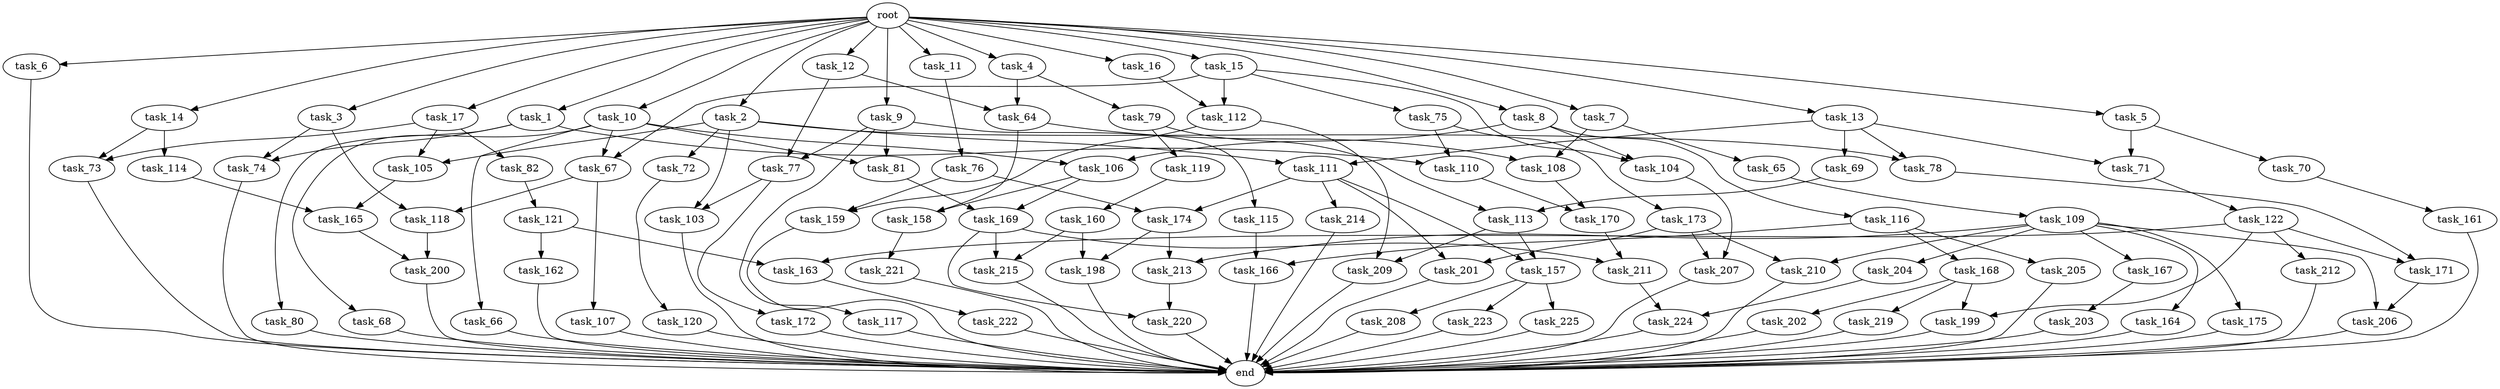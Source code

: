 digraph G {
  root [size="0.000000"];
  task_1 [size="102.400000"];
  task_2 [size="102.400000"];
  task_3 [size="102.400000"];
  task_4 [size="102.400000"];
  task_5 [size="102.400000"];
  task_6 [size="102.400000"];
  task_7 [size="102.400000"];
  task_8 [size="102.400000"];
  task_9 [size="102.400000"];
  task_10 [size="102.400000"];
  task_11 [size="102.400000"];
  task_12 [size="102.400000"];
  task_13 [size="102.400000"];
  task_14 [size="102.400000"];
  task_15 [size="102.400000"];
  task_16 [size="102.400000"];
  task_17 [size="102.400000"];
  task_64 [size="24910810316.800003"];
  task_65 [size="85899345920.000000"];
  task_66 [size="3435973836.800000"];
  task_67 [size="73014444032.000000"];
  task_68 [size="3435973836.800000"];
  task_69 [size="54975581388.800003"];
  task_70 [size="21474836480.000000"];
  task_71 [size="76450417868.800003"];
  task_72 [size="69578470195.199997"];
  task_73 [size="21474836480.000000"];
  task_74 [size="58411555225.600006"];
  task_75 [size="69578470195.199997"];
  task_76 [size="54975581388.800003"];
  task_77 [size="58411555225.600006"];
  task_78 [size="124554051584.000000"];
  task_79 [size="21474836480.000000"];
  task_80 [size="54975581388.800003"];
  task_81 [size="58411555225.600006"];
  task_82 [size="13743895347.200001"];
  task_103 [size="91053306675.200012"];
  task_104 [size="100502234726.400009"];
  task_105 [size="83322365542.400009"];
  task_106 [size="34359738368.000000"];
  task_107 [size="7730941132.800000"];
  task_108 [size="140874927308.800018"];
  task_109 [size="13743895347.200001"];
  task_110 [size="76450417868.800003"];
  task_111 [size="124554051584.000000"];
  task_112 [size="139156940390.399994"];
  task_113 [size="77309411328.000000"];
  task_114 [size="7730941132.800000"];
  task_115 [size="54975581388.800003"];
  task_116 [size="30923764531.200001"];
  task_117 [size="54975581388.800003"];
  task_118 [size="11166914969.600000"];
  task_119 [size="69578470195.199997"];
  task_120 [size="21474836480.000000"];
  task_121 [size="85899345920.000000"];
  task_122 [size="54975581388.800003"];
  task_157 [size="55834574848.000000"];
  task_158 [size="97066260889.600006"];
  task_159 [size="124554051584.000000"];
  task_160 [size="54975581388.800003"];
  task_161 [size="3435973836.800000"];
  task_162 [size="7730941132.800000"];
  task_163 [size="62706522521.600006"];
  task_164 [size="69578470195.199997"];
  task_165 [size="140874927308.800018"];
  task_166 [size="17179869184.000000"];
  task_167 [size="69578470195.199997"];
  task_168 [size="13743895347.200001"];
  task_169 [size="49821620633.600006"];
  task_170 [size="38654705664.000000"];
  task_171 [size="140874927308.800018"];
  task_172 [size="21474836480.000000"];
  task_173 [size="21474836480.000000"];
  task_174 [size="83322365542.400009"];
  task_175 [size="69578470195.199997"];
  task_198 [size="93630287052.800003"];
  task_199 [size="85899345920.000000"];
  task_200 [size="83322365542.400009"];
  task_201 [size="68719476736.000000"];
  task_202 [size="30923764531.200001"];
  task_203 [size="21474836480.000000"];
  task_204 [size="69578470195.199997"];
  task_205 [size="13743895347.200001"];
  task_206 [size="155477816115.200012"];
  task_207 [size="97066260889.600006"];
  task_208 [size="30923764531.200001"];
  task_209 [size="97066260889.600006"];
  task_210 [size="124554051584.000000"];
  task_211 [size="116823110451.200012"];
  task_212 [size="54975581388.800003"];
  task_213 [size="77309411328.000000"];
  task_214 [size="13743895347.200001"];
  task_215 [size="116823110451.200012"];
  task_219 [size="30923764531.200001"];
  task_220 [size="61847529062.400002"];
  task_221 [size="30923764531.200001"];
  task_222 [size="85899345920.000000"];
  task_223 [size="30923764531.200001"];
  task_224 [size="63565515980.800003"];
  task_225 [size="30923764531.200001"];
  end [size="0.000000"];

  root -> task_1 [size="1.000000"];
  root -> task_2 [size="1.000000"];
  root -> task_3 [size="1.000000"];
  root -> task_4 [size="1.000000"];
  root -> task_5 [size="1.000000"];
  root -> task_6 [size="1.000000"];
  root -> task_7 [size="1.000000"];
  root -> task_8 [size="1.000000"];
  root -> task_9 [size="1.000000"];
  root -> task_10 [size="1.000000"];
  root -> task_11 [size="1.000000"];
  root -> task_12 [size="1.000000"];
  root -> task_13 [size="1.000000"];
  root -> task_14 [size="1.000000"];
  root -> task_15 [size="1.000000"];
  root -> task_16 [size="1.000000"];
  root -> task_17 [size="1.000000"];
  task_1 -> task_74 [size="536870912.000000"];
  task_1 -> task_80 [size="536870912.000000"];
  task_1 -> task_110 [size="536870912.000000"];
  task_2 -> task_72 [size="679477248.000000"];
  task_2 -> task_78 [size="679477248.000000"];
  task_2 -> task_103 [size="679477248.000000"];
  task_2 -> task_105 [size="679477248.000000"];
  task_2 -> task_111 [size="679477248.000000"];
  task_3 -> task_74 [size="33554432.000000"];
  task_3 -> task_118 [size="33554432.000000"];
  task_4 -> task_64 [size="209715200.000000"];
  task_4 -> task_79 [size="209715200.000000"];
  task_5 -> task_70 [size="209715200.000000"];
  task_5 -> task_71 [size="209715200.000000"];
  task_6 -> end [size="1.000000"];
  task_7 -> task_65 [size="838860800.000000"];
  task_7 -> task_108 [size="838860800.000000"];
  task_8 -> task_104 [size="301989888.000000"];
  task_8 -> task_106 [size="301989888.000000"];
  task_8 -> task_116 [size="301989888.000000"];
  task_9 -> task_77 [size="536870912.000000"];
  task_9 -> task_81 [size="536870912.000000"];
  task_9 -> task_115 [size="536870912.000000"];
  task_9 -> task_117 [size="536870912.000000"];
  task_10 -> task_66 [size="33554432.000000"];
  task_10 -> task_67 [size="33554432.000000"];
  task_10 -> task_68 [size="33554432.000000"];
  task_10 -> task_81 [size="33554432.000000"];
  task_10 -> task_106 [size="33554432.000000"];
  task_11 -> task_76 [size="536870912.000000"];
  task_12 -> task_64 [size="33554432.000000"];
  task_12 -> task_77 [size="33554432.000000"];
  task_13 -> task_69 [size="536870912.000000"];
  task_13 -> task_71 [size="536870912.000000"];
  task_13 -> task_78 [size="536870912.000000"];
  task_13 -> task_111 [size="536870912.000000"];
  task_14 -> task_73 [size="75497472.000000"];
  task_14 -> task_114 [size="75497472.000000"];
  task_15 -> task_67 [size="679477248.000000"];
  task_15 -> task_75 [size="679477248.000000"];
  task_15 -> task_104 [size="679477248.000000"];
  task_15 -> task_112 [size="679477248.000000"];
  task_16 -> task_112 [size="679477248.000000"];
  task_17 -> task_73 [size="134217728.000000"];
  task_17 -> task_82 [size="134217728.000000"];
  task_17 -> task_105 [size="134217728.000000"];
  task_64 -> task_108 [size="536870912.000000"];
  task_64 -> task_158 [size="536870912.000000"];
  task_65 -> task_109 [size="134217728.000000"];
  task_66 -> end [size="1.000000"];
  task_67 -> task_107 [size="75497472.000000"];
  task_67 -> task_118 [size="75497472.000000"];
  task_68 -> end [size="1.000000"];
  task_69 -> task_113 [size="75497472.000000"];
  task_70 -> task_161 [size="33554432.000000"];
  task_71 -> task_122 [size="536870912.000000"];
  task_72 -> task_120 [size="209715200.000000"];
  task_73 -> end [size="1.000000"];
  task_74 -> end [size="1.000000"];
  task_75 -> task_110 [size="209715200.000000"];
  task_75 -> task_173 [size="209715200.000000"];
  task_76 -> task_159 [size="679477248.000000"];
  task_76 -> task_174 [size="679477248.000000"];
  task_77 -> task_103 [size="209715200.000000"];
  task_77 -> task_172 [size="209715200.000000"];
  task_78 -> task_171 [size="838860800.000000"];
  task_79 -> task_113 [size="679477248.000000"];
  task_79 -> task_119 [size="679477248.000000"];
  task_80 -> end [size="1.000000"];
  task_81 -> task_169 [size="75497472.000000"];
  task_82 -> task_121 [size="838860800.000000"];
  task_103 -> end [size="1.000000"];
  task_104 -> task_207 [size="411041792.000000"];
  task_105 -> task_165 [size="838860800.000000"];
  task_106 -> task_158 [size="411041792.000000"];
  task_106 -> task_169 [size="411041792.000000"];
  task_107 -> end [size="1.000000"];
  task_108 -> task_170 [size="75497472.000000"];
  task_109 -> task_164 [size="679477248.000000"];
  task_109 -> task_167 [size="679477248.000000"];
  task_109 -> task_175 [size="679477248.000000"];
  task_109 -> task_204 [size="679477248.000000"];
  task_109 -> task_206 [size="679477248.000000"];
  task_109 -> task_210 [size="679477248.000000"];
  task_109 -> task_213 [size="679477248.000000"];
  task_110 -> task_170 [size="301989888.000000"];
  task_111 -> task_157 [size="134217728.000000"];
  task_111 -> task_174 [size="134217728.000000"];
  task_111 -> task_201 [size="134217728.000000"];
  task_111 -> task_214 [size="134217728.000000"];
  task_112 -> task_159 [size="536870912.000000"];
  task_112 -> task_209 [size="536870912.000000"];
  task_113 -> task_157 [size="411041792.000000"];
  task_113 -> task_209 [size="411041792.000000"];
  task_114 -> task_165 [size="536870912.000000"];
  task_115 -> task_166 [size="33554432.000000"];
  task_116 -> task_166 [size="134217728.000000"];
  task_116 -> task_168 [size="134217728.000000"];
  task_116 -> task_205 [size="134217728.000000"];
  task_117 -> end [size="1.000000"];
  task_118 -> task_200 [size="134217728.000000"];
  task_119 -> task_160 [size="536870912.000000"];
  task_120 -> end [size="1.000000"];
  task_121 -> task_162 [size="75497472.000000"];
  task_121 -> task_163 [size="75497472.000000"];
  task_122 -> task_163 [size="536870912.000000"];
  task_122 -> task_171 [size="536870912.000000"];
  task_122 -> task_199 [size="536870912.000000"];
  task_122 -> task_212 [size="536870912.000000"];
  task_157 -> task_208 [size="301989888.000000"];
  task_157 -> task_223 [size="301989888.000000"];
  task_157 -> task_225 [size="301989888.000000"];
  task_158 -> task_221 [size="301989888.000000"];
  task_159 -> end [size="1.000000"];
  task_160 -> task_198 [size="838860800.000000"];
  task_160 -> task_215 [size="838860800.000000"];
  task_161 -> end [size="1.000000"];
  task_162 -> end [size="1.000000"];
  task_163 -> task_222 [size="838860800.000000"];
  task_164 -> end [size="1.000000"];
  task_165 -> task_200 [size="679477248.000000"];
  task_166 -> end [size="1.000000"];
  task_167 -> task_203 [size="209715200.000000"];
  task_168 -> task_199 [size="301989888.000000"];
  task_168 -> task_202 [size="301989888.000000"];
  task_168 -> task_219 [size="301989888.000000"];
  task_169 -> task_211 [size="301989888.000000"];
  task_169 -> task_215 [size="301989888.000000"];
  task_169 -> task_220 [size="301989888.000000"];
  task_170 -> task_211 [size="838860800.000000"];
  task_171 -> task_206 [size="838860800.000000"];
  task_172 -> end [size="1.000000"];
  task_173 -> task_201 [size="536870912.000000"];
  task_173 -> task_207 [size="536870912.000000"];
  task_173 -> task_210 [size="536870912.000000"];
  task_174 -> task_198 [size="75497472.000000"];
  task_174 -> task_213 [size="75497472.000000"];
  task_175 -> end [size="1.000000"];
  task_198 -> end [size="1.000000"];
  task_199 -> end [size="1.000000"];
  task_200 -> end [size="1.000000"];
  task_201 -> end [size="1.000000"];
  task_202 -> end [size="1.000000"];
  task_203 -> end [size="1.000000"];
  task_204 -> task_224 [size="411041792.000000"];
  task_205 -> end [size="1.000000"];
  task_206 -> end [size="1.000000"];
  task_207 -> end [size="1.000000"];
  task_208 -> end [size="1.000000"];
  task_209 -> end [size="1.000000"];
  task_210 -> end [size="1.000000"];
  task_211 -> task_224 [size="209715200.000000"];
  task_212 -> end [size="1.000000"];
  task_213 -> task_220 [size="301989888.000000"];
  task_214 -> end [size="1.000000"];
  task_215 -> end [size="1.000000"];
  task_219 -> end [size="1.000000"];
  task_220 -> end [size="1.000000"];
  task_221 -> end [size="1.000000"];
  task_222 -> end [size="1.000000"];
  task_223 -> end [size="1.000000"];
  task_224 -> end [size="1.000000"];
  task_225 -> end [size="1.000000"];
}
